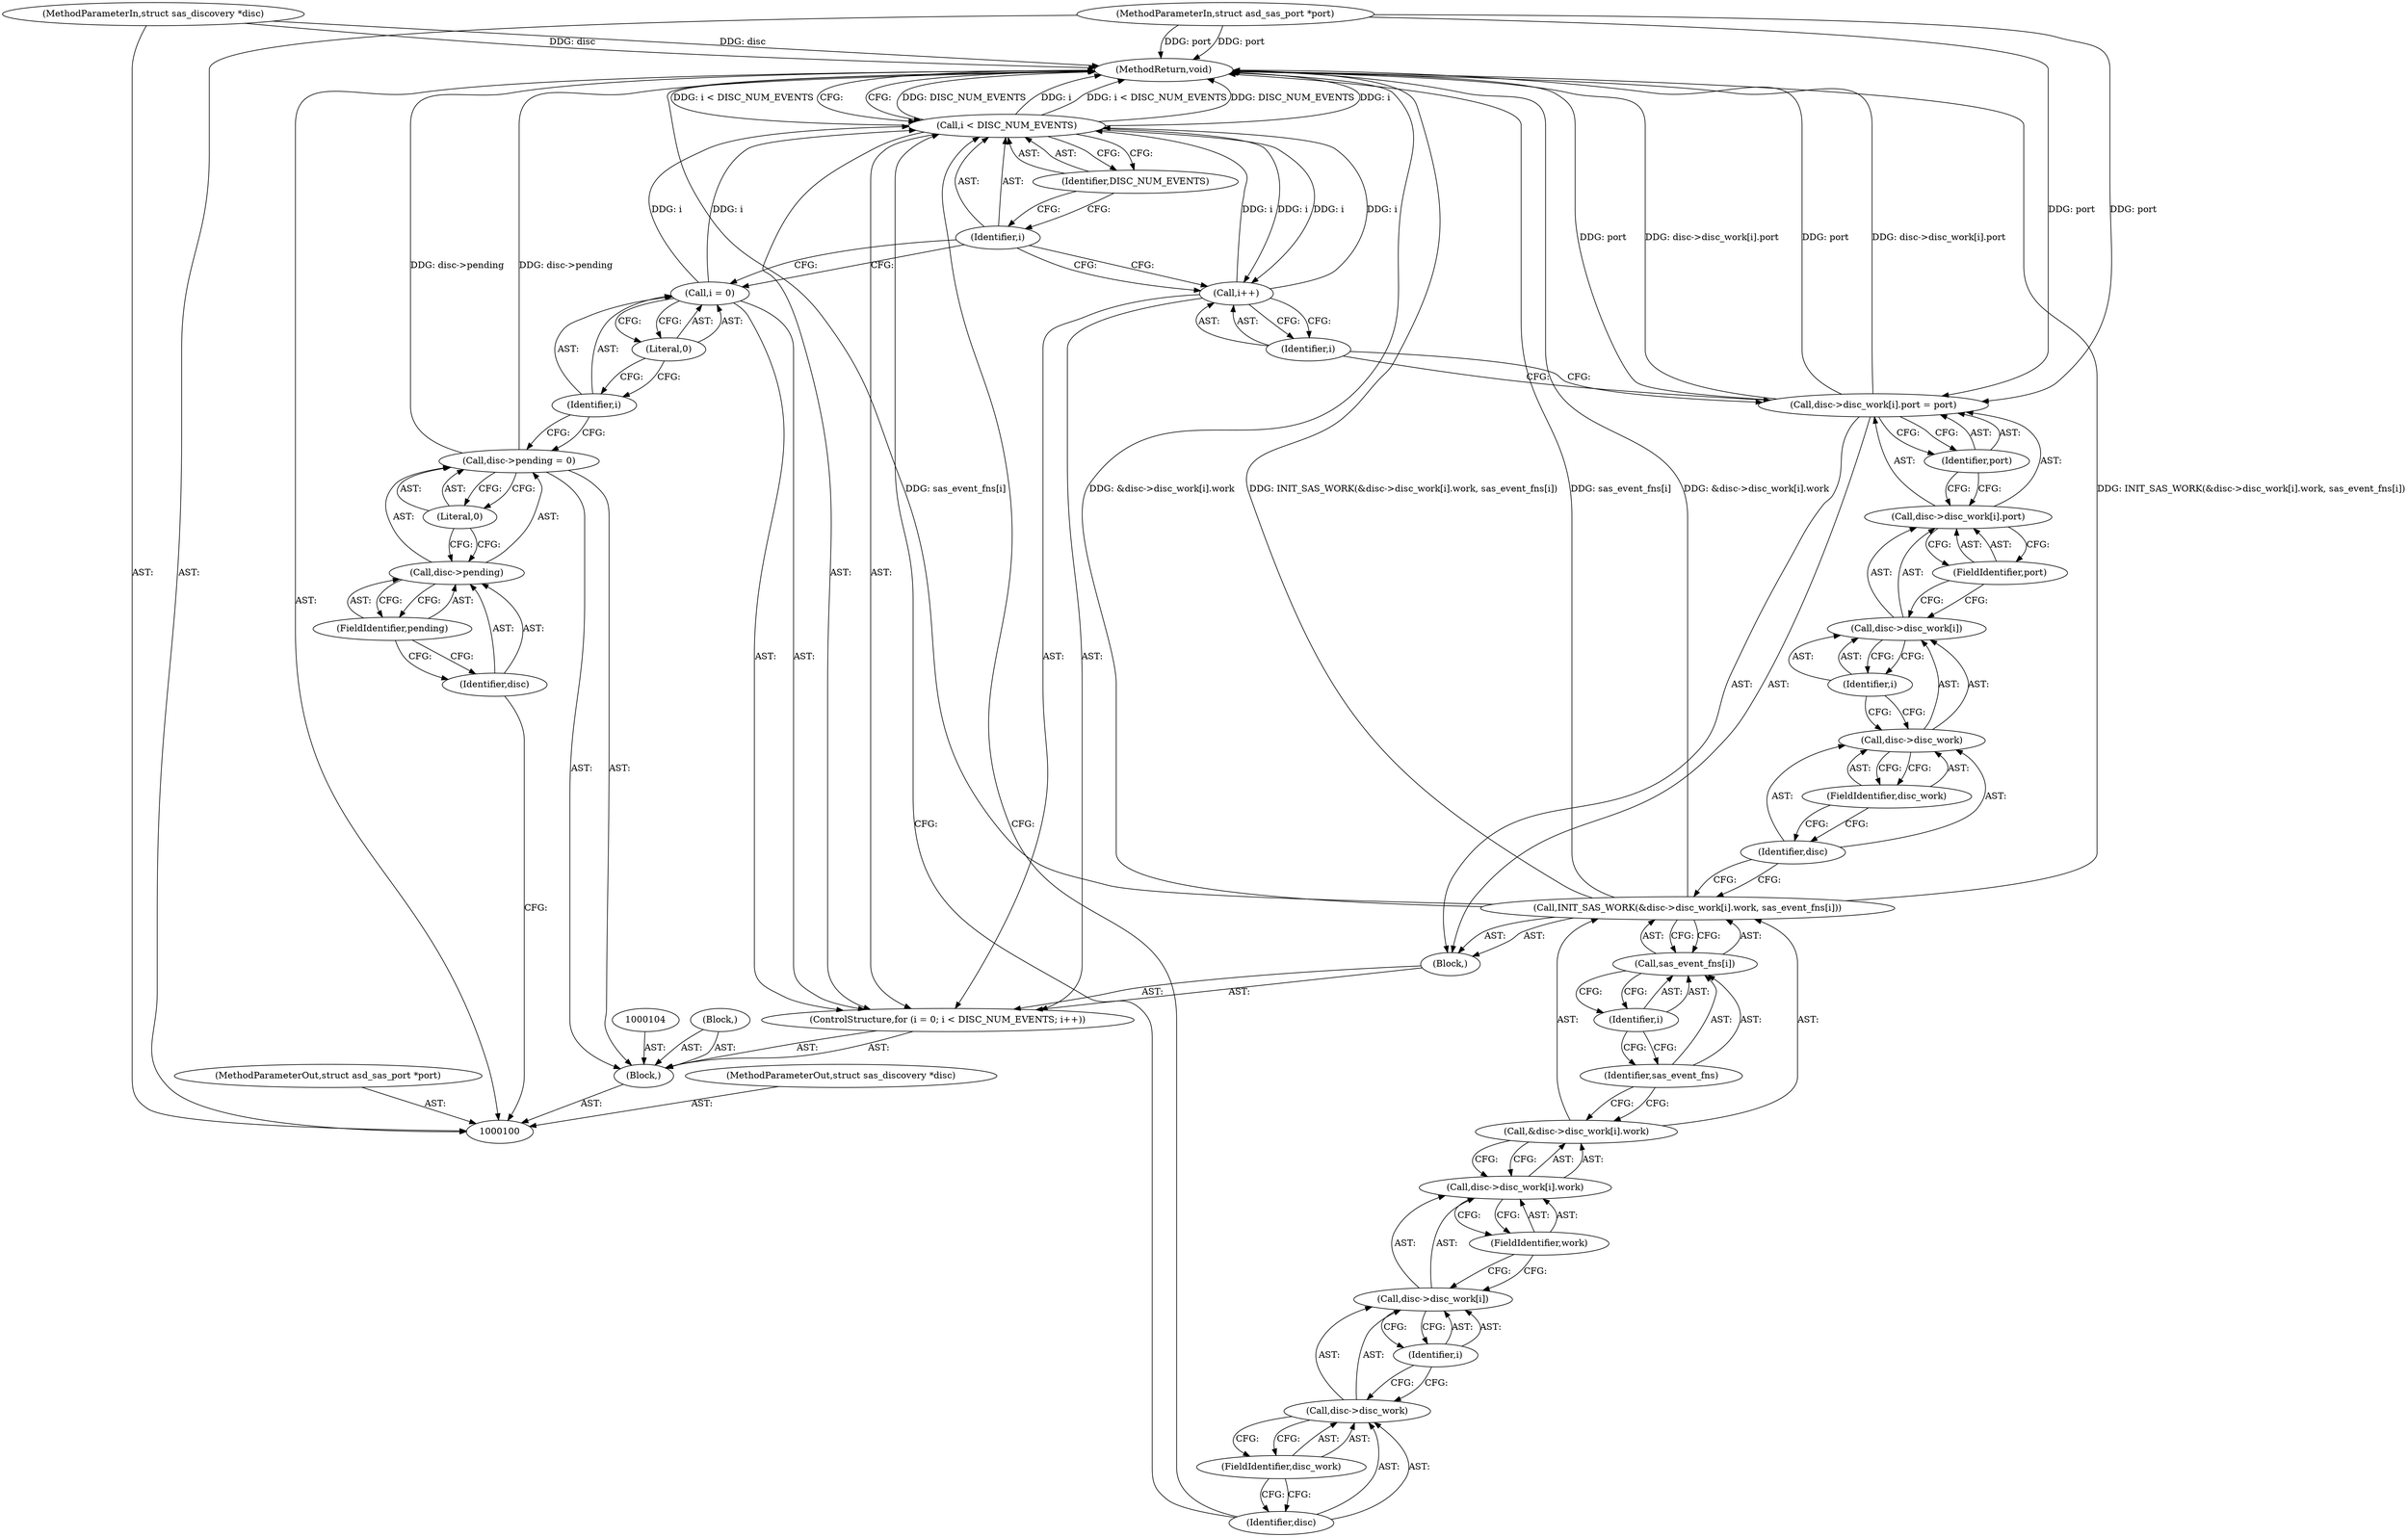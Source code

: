 digraph "0_linux_0558f33c06bb910e2879e355192227a8e8f0219d_3" {
"1000142" [label="(MethodReturn,void)"];
"1000101" [label="(MethodParameterIn,struct sas_discovery *disc)"];
"1000187" [label="(MethodParameterOut,struct sas_discovery *disc)"];
"1000102" [label="(MethodParameterIn,struct asd_sas_port *port)"];
"1000188" [label="(MethodParameterOut,struct asd_sas_port *port)"];
"1000110" [label="(Literal,0)"];
"1000106" [label="(Call,disc->pending = 0)"];
"1000107" [label="(Call,disc->pending)"];
"1000108" [label="(Identifier,disc)"];
"1000109" [label="(FieldIdentifier,pending)"];
"1000111" [label="(ControlStructure,for (i = 0; i < DISC_NUM_EVENTS; i++))"];
"1000114" [label="(Literal,0)"];
"1000115" [label="(Call,i < DISC_NUM_EVENTS)"];
"1000116" [label="(Identifier,i)"];
"1000117" [label="(Identifier,DISC_NUM_EVENTS)"];
"1000118" [label="(Call,i++)"];
"1000119" [label="(Identifier,i)"];
"1000120" [label="(Block,)"];
"1000112" [label="(Call,i = 0)"];
"1000113" [label="(Identifier,i)"];
"1000122" [label="(Call,&disc->disc_work[i].work)"];
"1000123" [label="(Call,disc->disc_work[i].work)"];
"1000124" [label="(Call,disc->disc_work[i])"];
"1000125" [label="(Call,disc->disc_work)"];
"1000126" [label="(Identifier,disc)"];
"1000121" [label="(Call,INIT_SAS_WORK(&disc->disc_work[i].work, sas_event_fns[i]))"];
"1000127" [label="(FieldIdentifier,disc_work)"];
"1000128" [label="(Identifier,i)"];
"1000129" [label="(FieldIdentifier,work)"];
"1000130" [label="(Call,sas_event_fns[i])"];
"1000131" [label="(Identifier,sas_event_fns)"];
"1000132" [label="(Identifier,i)"];
"1000139" [label="(Identifier,i)"];
"1000133" [label="(Call,disc->disc_work[i].port = port)"];
"1000134" [label="(Call,disc->disc_work[i].port)"];
"1000135" [label="(Call,disc->disc_work[i])"];
"1000136" [label="(Call,disc->disc_work)"];
"1000137" [label="(Identifier,disc)"];
"1000140" [label="(FieldIdentifier,port)"];
"1000141" [label="(Identifier,port)"];
"1000138" [label="(FieldIdentifier,disc_work)"];
"1000103" [label="(Block,)"];
"1000105" [label="(Block,)"];
"1000142" -> "1000100"  [label="AST: "];
"1000142" -> "1000115"  [label="CFG: "];
"1000115" -> "1000142"  [label="DDG: DISC_NUM_EVENTS"];
"1000115" -> "1000142"  [label="DDG: i"];
"1000115" -> "1000142"  [label="DDG: i < DISC_NUM_EVENTS"];
"1000121" -> "1000142"  [label="DDG: sas_event_fns[i]"];
"1000121" -> "1000142"  [label="DDG: &disc->disc_work[i].work"];
"1000121" -> "1000142"  [label="DDG: INIT_SAS_WORK(&disc->disc_work[i].work, sas_event_fns[i])"];
"1000106" -> "1000142"  [label="DDG: disc->pending"];
"1000133" -> "1000142"  [label="DDG: port"];
"1000133" -> "1000142"  [label="DDG: disc->disc_work[i].port"];
"1000101" -> "1000142"  [label="DDG: disc"];
"1000102" -> "1000142"  [label="DDG: port"];
"1000101" -> "1000100"  [label="AST: "];
"1000101" -> "1000142"  [label="DDG: disc"];
"1000187" -> "1000100"  [label="AST: "];
"1000102" -> "1000100"  [label="AST: "];
"1000102" -> "1000142"  [label="DDG: port"];
"1000102" -> "1000133"  [label="DDG: port"];
"1000188" -> "1000100"  [label="AST: "];
"1000110" -> "1000106"  [label="AST: "];
"1000110" -> "1000107"  [label="CFG: "];
"1000106" -> "1000110"  [label="CFG: "];
"1000106" -> "1000103"  [label="AST: "];
"1000106" -> "1000110"  [label="CFG: "];
"1000107" -> "1000106"  [label="AST: "];
"1000110" -> "1000106"  [label="AST: "];
"1000113" -> "1000106"  [label="CFG: "];
"1000106" -> "1000142"  [label="DDG: disc->pending"];
"1000107" -> "1000106"  [label="AST: "];
"1000107" -> "1000109"  [label="CFG: "];
"1000108" -> "1000107"  [label="AST: "];
"1000109" -> "1000107"  [label="AST: "];
"1000110" -> "1000107"  [label="CFG: "];
"1000108" -> "1000107"  [label="AST: "];
"1000108" -> "1000100"  [label="CFG: "];
"1000109" -> "1000108"  [label="CFG: "];
"1000109" -> "1000107"  [label="AST: "];
"1000109" -> "1000108"  [label="CFG: "];
"1000107" -> "1000109"  [label="CFG: "];
"1000111" -> "1000103"  [label="AST: "];
"1000112" -> "1000111"  [label="AST: "];
"1000115" -> "1000111"  [label="AST: "];
"1000118" -> "1000111"  [label="AST: "];
"1000120" -> "1000111"  [label="AST: "];
"1000114" -> "1000112"  [label="AST: "];
"1000114" -> "1000113"  [label="CFG: "];
"1000112" -> "1000114"  [label="CFG: "];
"1000115" -> "1000111"  [label="AST: "];
"1000115" -> "1000117"  [label="CFG: "];
"1000116" -> "1000115"  [label="AST: "];
"1000117" -> "1000115"  [label="AST: "];
"1000126" -> "1000115"  [label="CFG: "];
"1000142" -> "1000115"  [label="CFG: "];
"1000115" -> "1000142"  [label="DDG: DISC_NUM_EVENTS"];
"1000115" -> "1000142"  [label="DDG: i"];
"1000115" -> "1000142"  [label="DDG: i < DISC_NUM_EVENTS"];
"1000112" -> "1000115"  [label="DDG: i"];
"1000118" -> "1000115"  [label="DDG: i"];
"1000115" -> "1000118"  [label="DDG: i"];
"1000116" -> "1000115"  [label="AST: "];
"1000116" -> "1000112"  [label="CFG: "];
"1000116" -> "1000118"  [label="CFG: "];
"1000117" -> "1000116"  [label="CFG: "];
"1000117" -> "1000115"  [label="AST: "];
"1000117" -> "1000116"  [label="CFG: "];
"1000115" -> "1000117"  [label="CFG: "];
"1000118" -> "1000111"  [label="AST: "];
"1000118" -> "1000119"  [label="CFG: "];
"1000119" -> "1000118"  [label="AST: "];
"1000116" -> "1000118"  [label="CFG: "];
"1000118" -> "1000115"  [label="DDG: i"];
"1000115" -> "1000118"  [label="DDG: i"];
"1000119" -> "1000118"  [label="AST: "];
"1000119" -> "1000133"  [label="CFG: "];
"1000118" -> "1000119"  [label="CFG: "];
"1000120" -> "1000111"  [label="AST: "];
"1000121" -> "1000120"  [label="AST: "];
"1000133" -> "1000120"  [label="AST: "];
"1000112" -> "1000111"  [label="AST: "];
"1000112" -> "1000114"  [label="CFG: "];
"1000113" -> "1000112"  [label="AST: "];
"1000114" -> "1000112"  [label="AST: "];
"1000116" -> "1000112"  [label="CFG: "];
"1000112" -> "1000115"  [label="DDG: i"];
"1000113" -> "1000112"  [label="AST: "];
"1000113" -> "1000106"  [label="CFG: "];
"1000114" -> "1000113"  [label="CFG: "];
"1000122" -> "1000121"  [label="AST: "];
"1000122" -> "1000123"  [label="CFG: "];
"1000123" -> "1000122"  [label="AST: "];
"1000131" -> "1000122"  [label="CFG: "];
"1000123" -> "1000122"  [label="AST: "];
"1000123" -> "1000129"  [label="CFG: "];
"1000124" -> "1000123"  [label="AST: "];
"1000129" -> "1000123"  [label="AST: "];
"1000122" -> "1000123"  [label="CFG: "];
"1000124" -> "1000123"  [label="AST: "];
"1000124" -> "1000128"  [label="CFG: "];
"1000125" -> "1000124"  [label="AST: "];
"1000128" -> "1000124"  [label="AST: "];
"1000129" -> "1000124"  [label="CFG: "];
"1000125" -> "1000124"  [label="AST: "];
"1000125" -> "1000127"  [label="CFG: "];
"1000126" -> "1000125"  [label="AST: "];
"1000127" -> "1000125"  [label="AST: "];
"1000128" -> "1000125"  [label="CFG: "];
"1000126" -> "1000125"  [label="AST: "];
"1000126" -> "1000115"  [label="CFG: "];
"1000127" -> "1000126"  [label="CFG: "];
"1000121" -> "1000120"  [label="AST: "];
"1000121" -> "1000130"  [label="CFG: "];
"1000122" -> "1000121"  [label="AST: "];
"1000130" -> "1000121"  [label="AST: "];
"1000137" -> "1000121"  [label="CFG: "];
"1000121" -> "1000142"  [label="DDG: sas_event_fns[i]"];
"1000121" -> "1000142"  [label="DDG: &disc->disc_work[i].work"];
"1000121" -> "1000142"  [label="DDG: INIT_SAS_WORK(&disc->disc_work[i].work, sas_event_fns[i])"];
"1000127" -> "1000125"  [label="AST: "];
"1000127" -> "1000126"  [label="CFG: "];
"1000125" -> "1000127"  [label="CFG: "];
"1000128" -> "1000124"  [label="AST: "];
"1000128" -> "1000125"  [label="CFG: "];
"1000124" -> "1000128"  [label="CFG: "];
"1000129" -> "1000123"  [label="AST: "];
"1000129" -> "1000124"  [label="CFG: "];
"1000123" -> "1000129"  [label="CFG: "];
"1000130" -> "1000121"  [label="AST: "];
"1000130" -> "1000132"  [label="CFG: "];
"1000131" -> "1000130"  [label="AST: "];
"1000132" -> "1000130"  [label="AST: "];
"1000121" -> "1000130"  [label="CFG: "];
"1000131" -> "1000130"  [label="AST: "];
"1000131" -> "1000122"  [label="CFG: "];
"1000132" -> "1000131"  [label="CFG: "];
"1000132" -> "1000130"  [label="AST: "];
"1000132" -> "1000131"  [label="CFG: "];
"1000130" -> "1000132"  [label="CFG: "];
"1000139" -> "1000135"  [label="AST: "];
"1000139" -> "1000136"  [label="CFG: "];
"1000135" -> "1000139"  [label="CFG: "];
"1000133" -> "1000120"  [label="AST: "];
"1000133" -> "1000141"  [label="CFG: "];
"1000134" -> "1000133"  [label="AST: "];
"1000141" -> "1000133"  [label="AST: "];
"1000119" -> "1000133"  [label="CFG: "];
"1000133" -> "1000142"  [label="DDG: port"];
"1000133" -> "1000142"  [label="DDG: disc->disc_work[i].port"];
"1000102" -> "1000133"  [label="DDG: port"];
"1000134" -> "1000133"  [label="AST: "];
"1000134" -> "1000140"  [label="CFG: "];
"1000135" -> "1000134"  [label="AST: "];
"1000140" -> "1000134"  [label="AST: "];
"1000141" -> "1000134"  [label="CFG: "];
"1000135" -> "1000134"  [label="AST: "];
"1000135" -> "1000139"  [label="CFG: "];
"1000136" -> "1000135"  [label="AST: "];
"1000139" -> "1000135"  [label="AST: "];
"1000140" -> "1000135"  [label="CFG: "];
"1000136" -> "1000135"  [label="AST: "];
"1000136" -> "1000138"  [label="CFG: "];
"1000137" -> "1000136"  [label="AST: "];
"1000138" -> "1000136"  [label="AST: "];
"1000139" -> "1000136"  [label="CFG: "];
"1000137" -> "1000136"  [label="AST: "];
"1000137" -> "1000121"  [label="CFG: "];
"1000138" -> "1000137"  [label="CFG: "];
"1000140" -> "1000134"  [label="AST: "];
"1000140" -> "1000135"  [label="CFG: "];
"1000134" -> "1000140"  [label="CFG: "];
"1000141" -> "1000133"  [label="AST: "];
"1000141" -> "1000134"  [label="CFG: "];
"1000133" -> "1000141"  [label="CFG: "];
"1000138" -> "1000136"  [label="AST: "];
"1000138" -> "1000137"  [label="CFG: "];
"1000136" -> "1000138"  [label="CFG: "];
"1000103" -> "1000100"  [label="AST: "];
"1000104" -> "1000103"  [label="AST: "];
"1000105" -> "1000103"  [label="AST: "];
"1000106" -> "1000103"  [label="AST: "];
"1000111" -> "1000103"  [label="AST: "];
"1000105" -> "1000103"  [label="AST: "];
}
